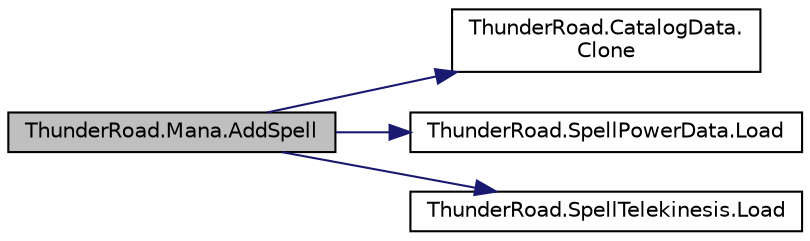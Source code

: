 digraph "ThunderRoad.Mana.AddSpell"
{
 // LATEX_PDF_SIZE
  edge [fontname="Helvetica",fontsize="10",labelfontname="Helvetica",labelfontsize="10"];
  node [fontname="Helvetica",fontsize="10",shape=record];
  rankdir="LR";
  Node1 [label="ThunderRoad.Mana.AddSpell",height=0.2,width=0.4,color="black", fillcolor="grey75", style="filled", fontcolor="black",tooltip="Adds the spell."];
  Node1 -> Node2 [color="midnightblue",fontsize="10",style="solid",fontname="Helvetica"];
  Node2 [label="ThunderRoad.CatalogData.\lClone",height=0.2,width=0.4,color="black", fillcolor="white", style="filled",URL="$class_thunder_road_1_1_catalog_data.html#a9b572af0d352c7b93fe5754ba2cdb8a4",tooltip="Clones this instance."];
  Node1 -> Node3 [color="midnightblue",fontsize="10",style="solid",fontname="Helvetica"];
  Node3 [label="ThunderRoad.SpellPowerData.Load",height=0.2,width=0.4,color="black", fillcolor="white", style="filled",URL="$class_thunder_road_1_1_spell_power_data.html#a92eb23b9a36ddce295de0d67c2f4e8ca",tooltip="Loads the specified mana."];
  Node1 -> Node4 [color="midnightblue",fontsize="10",style="solid",fontname="Helvetica"];
  Node4 [label="ThunderRoad.SpellTelekinesis.Load",height=0.2,width=0.4,color="black", fillcolor="white", style="filled",URL="$class_thunder_road_1_1_spell_telekinesis.html#a2c4f520089797e39562971373b0f0343",tooltip="Loads the specified spell caster."];
}

